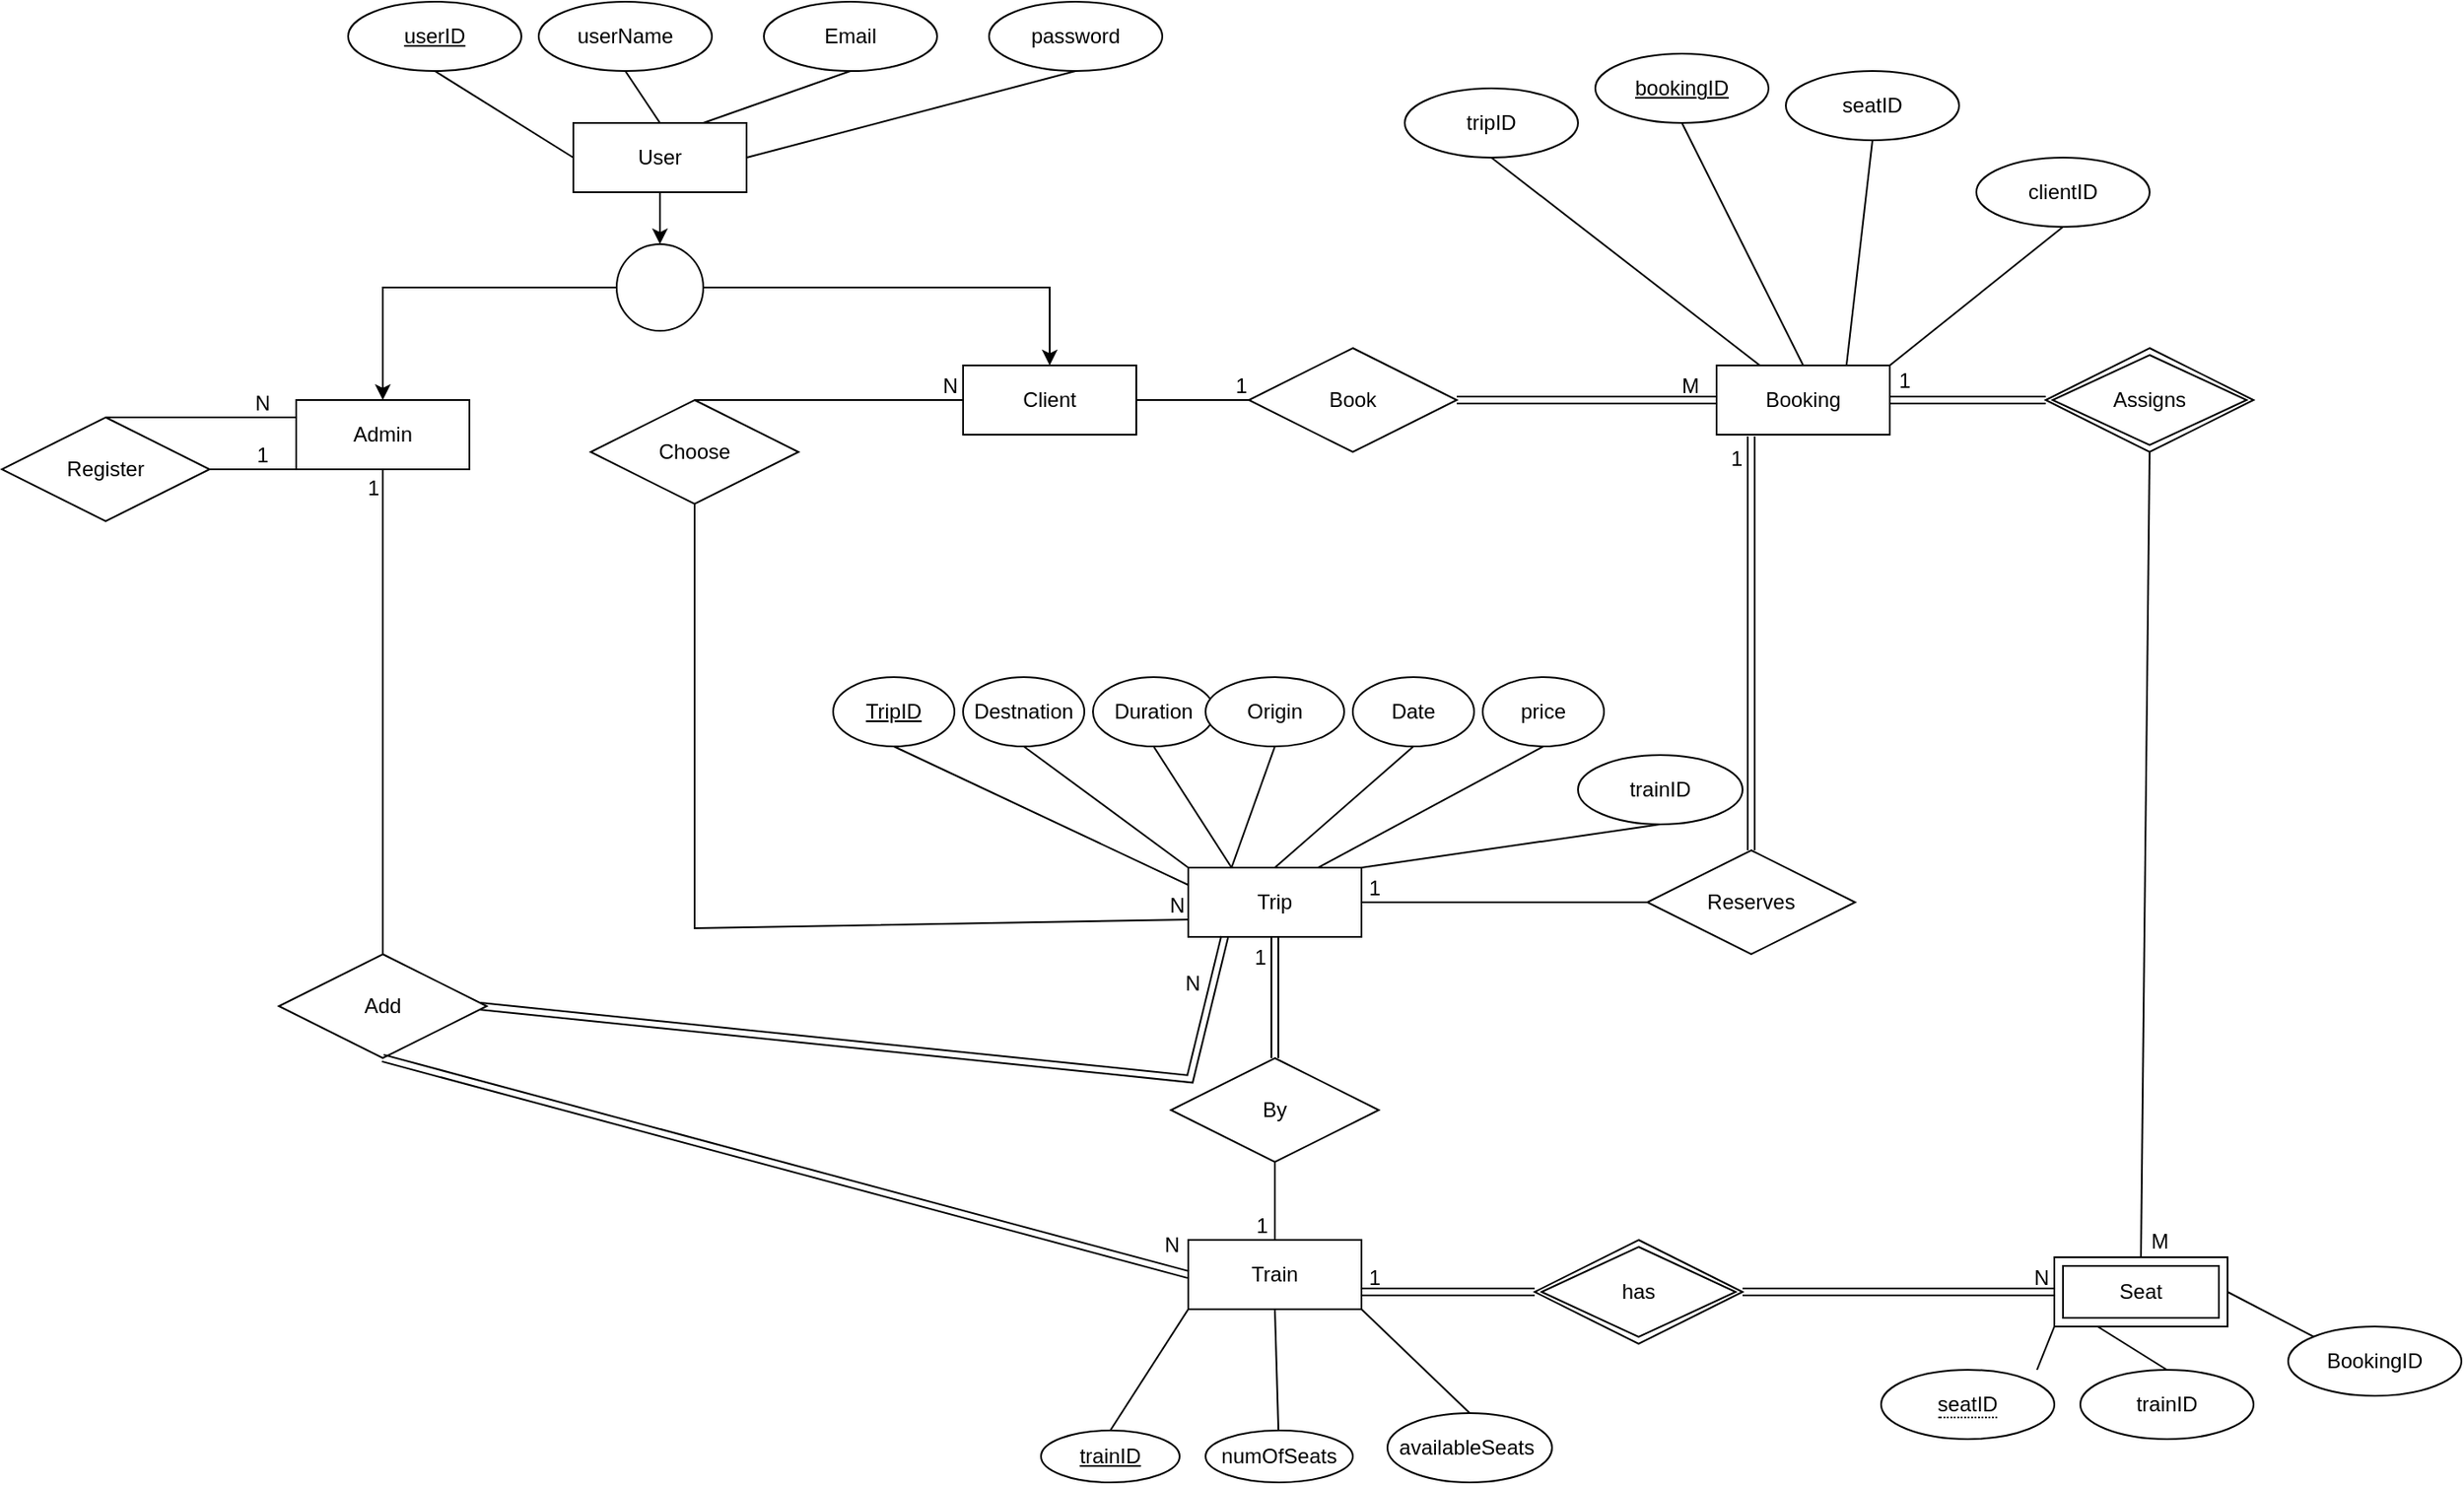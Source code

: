 <mxfile version="21.2.7" type="device">
  <diagram id="IZxlMKCJBanf-v_nbbIJ" name="Page-1">
    <mxGraphModel dx="2250" dy="833" grid="1" gridSize="10" guides="1" tooltips="1" connect="1" arrows="1" fold="1" page="1" pageScale="1" pageWidth="850" pageHeight="1100" math="0" shadow="0">
      <root>
        <mxCell id="0" />
        <mxCell id="1" parent="0" />
        <mxCell id="cAt9lcFB_h7orrg8snh9-18" value="Client" style="whiteSpace=wrap;html=1;align=center;" parent="1" vertex="1">
          <mxGeometry x="-105" y="355" width="100" height="40" as="geometry" />
        </mxCell>
        <mxCell id="cAt9lcFB_h7orrg8snh9-19" value="Admin" style="whiteSpace=wrap;html=1;align=center;" parent="1" vertex="1">
          <mxGeometry x="-490" y="375" width="100" height="40" as="geometry" />
        </mxCell>
        <mxCell id="cAt9lcFB_h7orrg8snh9-24" style="edgeStyle=orthogonalEdgeStyle;rounded=0;orthogonalLoop=1;jettySize=auto;html=1;" parent="1" source="cAt9lcFB_h7orrg8snh9-22" target="cAt9lcFB_h7orrg8snh9-23" edge="1">
          <mxGeometry relative="1" as="geometry" />
        </mxCell>
        <mxCell id="cAt9lcFB_h7orrg8snh9-22" value="User" style="whiteSpace=wrap;html=1;align=center;" parent="1" vertex="1">
          <mxGeometry x="-330" y="215" width="100" height="40" as="geometry" />
        </mxCell>
        <mxCell id="cAt9lcFB_h7orrg8snh9-25" style="edgeStyle=orthogonalEdgeStyle;rounded=0;orthogonalLoop=1;jettySize=auto;html=1;" parent="1" source="cAt9lcFB_h7orrg8snh9-23" target="cAt9lcFB_h7orrg8snh9-19" edge="1">
          <mxGeometry relative="1" as="geometry" />
        </mxCell>
        <mxCell id="cAt9lcFB_h7orrg8snh9-26" style="edgeStyle=orthogonalEdgeStyle;rounded=0;orthogonalLoop=1;jettySize=auto;html=1;entryX=0.5;entryY=0;entryDx=0;entryDy=0;" parent="1" source="cAt9lcFB_h7orrg8snh9-23" target="cAt9lcFB_h7orrg8snh9-18" edge="1">
          <mxGeometry relative="1" as="geometry" />
        </mxCell>
        <mxCell id="cAt9lcFB_h7orrg8snh9-23" value="" style="verticalLabelPosition=bottom;verticalAlign=top;html=1;shape=mxgraph.flowchart.on-page_reference;" parent="1" vertex="1">
          <mxGeometry x="-305" y="285" width="50" height="50" as="geometry" />
        </mxCell>
        <mxCell id="cAt9lcFB_h7orrg8snh9-28" value="Booking" style="whiteSpace=wrap;html=1;align=center;" parent="1" vertex="1">
          <mxGeometry x="330" y="355" width="100" height="40" as="geometry" />
        </mxCell>
        <mxCell id="cAt9lcFB_h7orrg8snh9-29" value="Trip" style="whiteSpace=wrap;html=1;align=center;" parent="1" vertex="1">
          <mxGeometry x="25" y="645" width="100" height="40" as="geometry" />
        </mxCell>
        <mxCell id="cAt9lcFB_h7orrg8snh9-30" value="Train" style="whiteSpace=wrap;html=1;align=center;" parent="1" vertex="1">
          <mxGeometry x="25" y="860" width="100" height="40" as="geometry" />
        </mxCell>
        <mxCell id="cAt9lcFB_h7orrg8snh9-36" value="Book" style="shape=rhombus;perimeter=rhombusPerimeter;whiteSpace=wrap;html=1;align=center;" parent="1" vertex="1">
          <mxGeometry x="60" y="345" width="120" height="60" as="geometry" />
        </mxCell>
        <mxCell id="cAt9lcFB_h7orrg8snh9-44" value="userName" style="ellipse;whiteSpace=wrap;html=1;align=center;" parent="1" vertex="1">
          <mxGeometry x="-350" y="145" width="100" height="40" as="geometry" />
        </mxCell>
        <mxCell id="cAt9lcFB_h7orrg8snh9-45" value="userID" style="ellipse;whiteSpace=wrap;html=1;align=center;fontStyle=4;" parent="1" vertex="1">
          <mxGeometry x="-460" y="145" width="100" height="40" as="geometry" />
        </mxCell>
        <mxCell id="cAt9lcFB_h7orrg8snh9-46" value="Email" style="ellipse;whiteSpace=wrap;html=1;align=center;" parent="1" vertex="1">
          <mxGeometry x="-220" y="145" width="100" height="40" as="geometry" />
        </mxCell>
        <mxCell id="cAt9lcFB_h7orrg8snh9-47" value="password" style="ellipse;whiteSpace=wrap;html=1;align=center;" parent="1" vertex="1">
          <mxGeometry x="-90" y="145" width="100" height="40" as="geometry" />
        </mxCell>
        <mxCell id="cAt9lcFB_h7orrg8snh9-51" value="" style="endArrow=none;html=1;rounded=0;entryX=0.5;entryY=1;entryDx=0;entryDy=0;" parent="1" target="cAt9lcFB_h7orrg8snh9-45" edge="1">
          <mxGeometry relative="1" as="geometry">
            <mxPoint x="-330" y="235" as="sourcePoint" />
            <mxPoint x="-360" y="195" as="targetPoint" />
          </mxGeometry>
        </mxCell>
        <mxCell id="cAt9lcFB_h7orrg8snh9-53" value="" style="endArrow=none;html=1;rounded=0;entryX=0.5;entryY=1;entryDx=0;entryDy=0;exitX=0.5;exitY=0;exitDx=0;exitDy=0;" parent="1" source="cAt9lcFB_h7orrg8snh9-22" target="cAt9lcFB_h7orrg8snh9-44" edge="1">
          <mxGeometry relative="1" as="geometry">
            <mxPoint x="-305" y="215" as="sourcePoint" />
            <mxPoint x="-365" y="195" as="targetPoint" />
          </mxGeometry>
        </mxCell>
        <mxCell id="cAt9lcFB_h7orrg8snh9-54" value="" style="endArrow=none;html=1;rounded=0;entryX=0.5;entryY=1;entryDx=0;entryDy=0;exitX=0.75;exitY=0;exitDx=0;exitDy=0;" parent="1" source="cAt9lcFB_h7orrg8snh9-22" target="cAt9lcFB_h7orrg8snh9-46" edge="1">
          <mxGeometry relative="1" as="geometry">
            <mxPoint x="-295" y="225" as="sourcePoint" />
            <mxPoint x="-290" y="195" as="targetPoint" />
          </mxGeometry>
        </mxCell>
        <mxCell id="cAt9lcFB_h7orrg8snh9-55" value="" style="endArrow=none;html=1;rounded=0;entryX=0.5;entryY=1;entryDx=0;entryDy=0;exitX=0.75;exitY=0;exitDx=0;exitDy=0;" parent="1" target="cAt9lcFB_h7orrg8snh9-47" edge="1">
          <mxGeometry relative="1" as="geometry">
            <mxPoint x="-230" y="235" as="sourcePoint" />
            <mxPoint x="-145" y="205" as="targetPoint" />
          </mxGeometry>
        </mxCell>
        <mxCell id="cAt9lcFB_h7orrg8snh9-57" value="seatID" style="ellipse;whiteSpace=wrap;html=1;align=center;" parent="1" vertex="1">
          <mxGeometry x="370" y="185" width="100" height="40" as="geometry" />
        </mxCell>
        <mxCell id="cAt9lcFB_h7orrg8snh9-59" value="bookingID" style="ellipse;whiteSpace=wrap;html=1;align=center;fontStyle=4;" parent="1" vertex="1">
          <mxGeometry x="260" y="175" width="100" height="40" as="geometry" />
        </mxCell>
        <mxCell id="cAt9lcFB_h7orrg8snh9-60" value="tripID" style="ellipse;whiteSpace=wrap;html=1;align=center;" parent="1" vertex="1">
          <mxGeometry x="150" y="195" width="100" height="40" as="geometry" />
        </mxCell>
        <mxCell id="cAt9lcFB_h7orrg8snh9-69" value="" style="endArrow=none;html=1;rounded=0;exitX=0.5;exitY=1;exitDx=0;exitDy=0;entryX=0.25;entryY=0;entryDx=0;entryDy=0;" parent="1" source="cAt9lcFB_h7orrg8snh9-60" target="cAt9lcFB_h7orrg8snh9-28" edge="1">
          <mxGeometry relative="1" as="geometry">
            <mxPoint x="265" y="329" as="sourcePoint" />
            <mxPoint x="300" y="365" as="targetPoint" />
          </mxGeometry>
        </mxCell>
        <mxCell id="cAt9lcFB_h7orrg8snh9-70" value="" style="endArrow=none;html=1;rounded=0;exitX=0.5;exitY=1;exitDx=0;exitDy=0;entryX=0.5;entryY=0;entryDx=0;entryDy=0;" parent="1" source="cAt9lcFB_h7orrg8snh9-59" target="cAt9lcFB_h7orrg8snh9-28" edge="1">
          <mxGeometry relative="1" as="geometry">
            <mxPoint x="340" y="335" as="sourcePoint" />
            <mxPoint x="350" y="365" as="targetPoint" />
          </mxGeometry>
        </mxCell>
        <mxCell id="cAt9lcFB_h7orrg8snh9-72" value="" style="endArrow=none;html=1;rounded=0;exitX=0.5;exitY=1;exitDx=0;exitDy=0;entryX=0.75;entryY=0;entryDx=0;entryDy=0;" parent="1" source="cAt9lcFB_h7orrg8snh9-57" target="cAt9lcFB_h7orrg8snh9-28" edge="1">
          <mxGeometry relative="1" as="geometry">
            <mxPoint x="450" y="335" as="sourcePoint" />
            <mxPoint x="400" y="365" as="targetPoint" />
          </mxGeometry>
        </mxCell>
        <mxCell id="cAt9lcFB_h7orrg8snh9-73" value="Add" style="shape=rhombus;perimeter=rhombusPerimeter;whiteSpace=wrap;html=1;align=center;" parent="1" vertex="1">
          <mxGeometry x="-500" y="695" width="120" height="60" as="geometry" />
        </mxCell>
        <mxCell id="cAt9lcFB_h7orrg8snh9-94" value="Seat" style="shape=ext;margin=3;double=1;whiteSpace=wrap;html=1;align=center;" parent="1" vertex="1">
          <mxGeometry x="525" y="870" width="100" height="40" as="geometry" />
        </mxCell>
        <mxCell id="cAt9lcFB_h7orrg8snh9-95" value="has" style="shape=rhombus;double=1;perimeter=rhombusPerimeter;whiteSpace=wrap;html=1;align=center;" parent="1" vertex="1">
          <mxGeometry x="225" y="860" width="120" height="60" as="geometry" />
        </mxCell>
        <mxCell id="cAt9lcFB_h7orrg8snh9-100" value="Assigns" style="shape=rhombus;double=1;perimeter=rhombusPerimeter;whiteSpace=wrap;html=1;align=center;" parent="1" vertex="1">
          <mxGeometry x="520" y="345" width="120" height="60" as="geometry" />
        </mxCell>
        <mxCell id="cAt9lcFB_h7orrg8snh9-104" value="Reserves" style="shape=rhombus;perimeter=rhombusPerimeter;whiteSpace=wrap;html=1;align=center;" parent="1" vertex="1">
          <mxGeometry x="290" y="635" width="120" height="60" as="geometry" />
        </mxCell>
        <mxCell id="SJ0y8jaMTWIw3GRJQ2rV-9" value="TripID" style="ellipse;whiteSpace=wrap;html=1;align=center;fontStyle=4;" parent="1" vertex="1">
          <mxGeometry x="-180" y="535" width="70" height="40" as="geometry" />
        </mxCell>
        <mxCell id="SJ0y8jaMTWIw3GRJQ2rV-13" value="Destnation" style="ellipse;whiteSpace=wrap;html=1;align=center;" parent="1" vertex="1">
          <mxGeometry x="-105" y="535" width="70" height="40" as="geometry" />
        </mxCell>
        <mxCell id="SJ0y8jaMTWIw3GRJQ2rV-14" value="Duration" style="ellipse;whiteSpace=wrap;html=1;align=center;" parent="1" vertex="1">
          <mxGeometry x="-30" y="535" width="70" height="40" as="geometry" />
        </mxCell>
        <mxCell id="SJ0y8jaMTWIw3GRJQ2rV-15" value="Origin" style="ellipse;whiteSpace=wrap;html=1;align=center;" parent="1" vertex="1">
          <mxGeometry x="35" y="535" width="80" height="40" as="geometry" />
        </mxCell>
        <mxCell id="SJ0y8jaMTWIw3GRJQ2rV-16" value="clientID" style="ellipse;whiteSpace=wrap;html=1;align=center;" parent="1" vertex="1">
          <mxGeometry x="480" y="235" width="100" height="40" as="geometry" />
        </mxCell>
        <mxCell id="SJ0y8jaMTWIw3GRJQ2rV-17" value="" style="endArrow=none;html=1;rounded=0;exitX=0.5;exitY=1;exitDx=0;exitDy=0;entryX=1;entryY=0;entryDx=0;entryDy=0;" parent="1" source="SJ0y8jaMTWIw3GRJQ2rV-16" target="cAt9lcFB_h7orrg8snh9-28" edge="1">
          <mxGeometry relative="1" as="geometry">
            <mxPoint x="350" y="175" as="sourcePoint" />
            <mxPoint x="350" y="365" as="targetPoint" />
          </mxGeometry>
        </mxCell>
        <mxCell id="SJ0y8jaMTWIw3GRJQ2rV-18" value="Date" style="ellipse;whiteSpace=wrap;html=1;align=center;" parent="1" vertex="1">
          <mxGeometry x="120" y="535" width="70" height="40" as="geometry" />
        </mxCell>
        <mxCell id="SJ0y8jaMTWIw3GRJQ2rV-19" value="price" style="ellipse;whiteSpace=wrap;html=1;align=center;" parent="1" vertex="1">
          <mxGeometry x="195" y="535" width="70" height="40" as="geometry" />
        </mxCell>
        <mxCell id="SJ0y8jaMTWIw3GRJQ2rV-20" value="" style="endArrow=none;html=1;rounded=0;exitX=0.5;exitY=1;exitDx=0;exitDy=0;entryX=0;entryY=0.25;entryDx=0;entryDy=0;" parent="1" source="SJ0y8jaMTWIw3GRJQ2rV-9" target="cAt9lcFB_h7orrg8snh9-29" edge="1">
          <mxGeometry relative="1" as="geometry">
            <mxPoint x="-135" y="575" as="sourcePoint" />
            <mxPoint x="40" y="681" as="targetPoint" />
          </mxGeometry>
        </mxCell>
        <mxCell id="SJ0y8jaMTWIw3GRJQ2rV-21" value="" style="endArrow=none;html=1;rounded=0;exitX=0.5;exitY=1;exitDx=0;exitDy=0;entryX=0;entryY=0;entryDx=0;entryDy=0;" parent="1" source="SJ0y8jaMTWIw3GRJQ2rV-13" target="cAt9lcFB_h7orrg8snh9-29" edge="1">
          <mxGeometry relative="1" as="geometry">
            <mxPoint x="-50" y="399" as="sourcePoint" />
            <mxPoint x="125" y="505" as="targetPoint" />
          </mxGeometry>
        </mxCell>
        <mxCell id="SJ0y8jaMTWIw3GRJQ2rV-22" value="" style="endArrow=none;html=1;rounded=0;exitX=0.5;exitY=1;exitDx=0;exitDy=0;entryX=0.25;entryY=0;entryDx=0;entryDy=0;" parent="1" source="SJ0y8jaMTWIw3GRJQ2rV-14" target="cAt9lcFB_h7orrg8snh9-29" edge="1">
          <mxGeometry relative="1" as="geometry">
            <mxPoint x="-40" y="409" as="sourcePoint" />
            <mxPoint x="135" y="515" as="targetPoint" />
          </mxGeometry>
        </mxCell>
        <mxCell id="SJ0y8jaMTWIw3GRJQ2rV-23" value="" style="endArrow=none;html=1;rounded=0;exitX=0.5;exitY=1;exitDx=0;exitDy=0;entryX=0.25;entryY=0;entryDx=0;entryDy=0;" parent="1" source="SJ0y8jaMTWIw3GRJQ2rV-15" target="cAt9lcFB_h7orrg8snh9-29" edge="1">
          <mxGeometry relative="1" as="geometry">
            <mxPoint x="-30" y="419" as="sourcePoint" />
            <mxPoint x="145" y="525" as="targetPoint" />
          </mxGeometry>
        </mxCell>
        <mxCell id="SJ0y8jaMTWIw3GRJQ2rV-24" value="" style="endArrow=none;html=1;rounded=0;exitX=0.5;exitY=1;exitDx=0;exitDy=0;entryX=0.5;entryY=0;entryDx=0;entryDy=0;" parent="1" source="SJ0y8jaMTWIw3GRJQ2rV-18" target="cAt9lcFB_h7orrg8snh9-29" edge="1">
          <mxGeometry relative="1" as="geometry">
            <mxPoint x="-20" y="429" as="sourcePoint" />
            <mxPoint x="155" y="535" as="targetPoint" />
          </mxGeometry>
        </mxCell>
        <mxCell id="SJ0y8jaMTWIw3GRJQ2rV-25" value="" style="endArrow=none;html=1;rounded=0;exitX=0.5;exitY=1;exitDx=0;exitDy=0;entryX=0.75;entryY=0;entryDx=0;entryDy=0;" parent="1" source="SJ0y8jaMTWIw3GRJQ2rV-19" target="cAt9lcFB_h7orrg8snh9-29" edge="1">
          <mxGeometry relative="1" as="geometry">
            <mxPoint x="-10" y="439" as="sourcePoint" />
            <mxPoint x="165" y="545" as="targetPoint" />
          </mxGeometry>
        </mxCell>
        <mxCell id="SJ0y8jaMTWIw3GRJQ2rV-26" value="trainID" style="ellipse;whiteSpace=wrap;html=1;align=center;fontStyle=4;" parent="1" vertex="1">
          <mxGeometry x="-60" y="970" width="80" height="30" as="geometry" />
        </mxCell>
        <mxCell id="SJ0y8jaMTWIw3GRJQ2rV-27" value="" style="endArrow=none;html=1;rounded=0;exitX=0;exitY=1;exitDx=0;exitDy=0;entryX=0.5;entryY=0;entryDx=0;entryDy=0;" parent="1" source="cAt9lcFB_h7orrg8snh9-30" target="SJ0y8jaMTWIw3GRJQ2rV-26" edge="1">
          <mxGeometry relative="1" as="geometry">
            <mxPoint x="95" y="614" as="sourcePoint" />
            <mxPoint x="270" y="720" as="targetPoint" />
          </mxGeometry>
        </mxCell>
        <mxCell id="SJ0y8jaMTWIw3GRJQ2rV-29" value="numOfSeats" style="ellipse;whiteSpace=wrap;html=1;align=center;" parent="1" vertex="1">
          <mxGeometry x="35" y="970" width="85" height="30" as="geometry" />
        </mxCell>
        <mxCell id="SJ0y8jaMTWIw3GRJQ2rV-30" value="" style="endArrow=none;html=1;rounded=0;exitX=0.5;exitY=1;exitDx=0;exitDy=0;" parent="1" source="cAt9lcFB_h7orrg8snh9-30" target="SJ0y8jaMTWIw3GRJQ2rV-29" edge="1">
          <mxGeometry relative="1" as="geometry">
            <mxPoint x="185" y="750" as="sourcePoint" />
            <mxPoint x="180" y="820" as="targetPoint" />
          </mxGeometry>
        </mxCell>
        <mxCell id="SJ0y8jaMTWIw3GRJQ2rV-31" value="" style="endArrow=none;html=1;rounded=0;entryX=0.5;entryY=0;entryDx=0;entryDy=0;exitX=1;exitY=1;exitDx=0;exitDy=0;" parent="1" source="cAt9lcFB_h7orrg8snh9-30" target="SJ0y8jaMTWIw3GRJQ2rV-32" edge="1">
          <mxGeometry relative="1" as="geometry">
            <mxPoint x="130" y="910" as="sourcePoint" />
            <mxPoint x="155" y="980" as="targetPoint" />
          </mxGeometry>
        </mxCell>
        <mxCell id="SJ0y8jaMTWIw3GRJQ2rV-32" value="availableSeats&amp;nbsp;" style="ellipse;whiteSpace=wrap;html=1;align=center;" parent="1" vertex="1">
          <mxGeometry x="140" y="960" width="95" height="40" as="geometry" />
        </mxCell>
        <mxCell id="SJ0y8jaMTWIw3GRJQ2rV-33" value="&lt;span style=&quot;border-bottom: 1px dotted&quot;&gt;seatID&lt;/span&gt;" style="ellipse;whiteSpace=wrap;html=1;align=center;" parent="1" vertex="1">
          <mxGeometry x="425" y="935" width="100" height="40" as="geometry" />
        </mxCell>
        <mxCell id="SJ0y8jaMTWIw3GRJQ2rV-34" value="trainID" style="ellipse;whiteSpace=wrap;html=1;align=center;" parent="1" vertex="1">
          <mxGeometry x="540" y="935" width="100" height="40" as="geometry" />
        </mxCell>
        <mxCell id="SJ0y8jaMTWIw3GRJQ2rV-35" value="" style="endArrow=none;html=1;rounded=0;exitX=0;exitY=1;exitDx=0;exitDy=0;entryX=0.5;entryY=0;entryDx=0;entryDy=0;" parent="1" source="cAt9lcFB_h7orrg8snh9-94" edge="1">
          <mxGeometry relative="1" as="geometry">
            <mxPoint x="330" y="740" as="sourcePoint" />
            <mxPoint x="515" y="935.0" as="targetPoint" />
          </mxGeometry>
        </mxCell>
        <mxCell id="SJ0y8jaMTWIw3GRJQ2rV-37" value="" style="endArrow=none;html=1;rounded=0;entryX=0.5;entryY=0;entryDx=0;entryDy=0;exitX=0.25;exitY=1;exitDx=0;exitDy=0;" parent="1" source="cAt9lcFB_h7orrg8snh9-94" target="SJ0y8jaMTWIw3GRJQ2rV-34" edge="1">
          <mxGeometry relative="1" as="geometry">
            <mxPoint x="615" y="895" as="sourcePoint" />
            <mxPoint x="235" y="820" as="targetPoint" />
          </mxGeometry>
        </mxCell>
        <mxCell id="F5jp0IcAEOrsmcqlYZiM-2" value="" style="shape=link;html=1;rounded=0;entryX=0;entryY=0.5;entryDx=0;entryDy=0;exitX=0.5;exitY=1;exitDx=0;exitDy=0;" parent="1" source="cAt9lcFB_h7orrg8snh9-73" target="cAt9lcFB_h7orrg8snh9-30" edge="1">
          <mxGeometry relative="1" as="geometry">
            <mxPoint x="60" y="505" as="sourcePoint" />
            <mxPoint x="220" y="505" as="targetPoint" />
          </mxGeometry>
        </mxCell>
        <mxCell id="F5jp0IcAEOrsmcqlYZiM-3" value="N" style="resizable=0;html=1;whiteSpace=wrap;align=right;verticalAlign=bottom;" parent="F5jp0IcAEOrsmcqlYZiM-2" connectable="0" vertex="1">
          <mxGeometry x="1" relative="1" as="geometry">
            <mxPoint x="-3" y="-8" as="offset" />
          </mxGeometry>
        </mxCell>
        <mxCell id="F5jp0IcAEOrsmcqlYZiM-4" value="" style="shape=link;html=1;rounded=0;entryX=1;entryY=0.75;entryDx=0;entryDy=0;" parent="1" source="cAt9lcFB_h7orrg8snh9-95" target="cAt9lcFB_h7orrg8snh9-30" edge="1">
          <mxGeometry relative="1" as="geometry">
            <mxPoint x="-25" y="720" as="sourcePoint" />
            <mxPoint x="135" y="720" as="targetPoint" />
          </mxGeometry>
        </mxCell>
        <mxCell id="F5jp0IcAEOrsmcqlYZiM-5" value="1" style="resizable=0;html=1;whiteSpace=wrap;align=right;verticalAlign=bottom;" parent="F5jp0IcAEOrsmcqlYZiM-4" connectable="0" vertex="1">
          <mxGeometry x="1" relative="1" as="geometry">
            <mxPoint x="12" as="offset" />
          </mxGeometry>
        </mxCell>
        <mxCell id="F5jp0IcAEOrsmcqlYZiM-8" value="" style="shape=link;html=1;rounded=0;entryX=0;entryY=0.5;entryDx=0;entryDy=0;exitX=1;exitY=0.5;exitDx=0;exitDy=0;" parent="1" source="cAt9lcFB_h7orrg8snh9-95" target="cAt9lcFB_h7orrg8snh9-94" edge="1">
          <mxGeometry relative="1" as="geometry">
            <mxPoint x="-25" y="720" as="sourcePoint" />
            <mxPoint x="135" y="720" as="targetPoint" />
          </mxGeometry>
        </mxCell>
        <mxCell id="F5jp0IcAEOrsmcqlYZiM-9" value="N" style="resizable=0;html=1;whiteSpace=wrap;align=right;verticalAlign=bottom;" parent="F5jp0IcAEOrsmcqlYZiM-8" connectable="0" vertex="1">
          <mxGeometry x="1" relative="1" as="geometry">
            <mxPoint x="-2" as="offset" />
          </mxGeometry>
        </mxCell>
        <mxCell id="F5jp0IcAEOrsmcqlYZiM-10" value="" style="shape=link;html=1;rounded=0;entryX=0.25;entryY=1;entryDx=0;entryDy=0;exitX=1;exitY=0.5;exitDx=0;exitDy=0;" parent="1" edge="1">
          <mxGeometry relative="1" as="geometry">
            <mxPoint x="-384" y="725" as="sourcePoint" />
            <mxPoint x="46" y="685" as="targetPoint" />
            <Array as="points">
              <mxPoint x="26" y="767" />
            </Array>
          </mxGeometry>
        </mxCell>
        <mxCell id="F5jp0IcAEOrsmcqlYZiM-14" value="" style="endArrow=none;html=1;rounded=0;entryX=0.5;entryY=1;entryDx=0;entryDy=0;" parent="1" source="cAt9lcFB_h7orrg8snh9-73" target="cAt9lcFB_h7orrg8snh9-19" edge="1">
          <mxGeometry relative="1" as="geometry">
            <mxPoint x="-70" y="640" as="sourcePoint" />
            <mxPoint x="90" y="640" as="targetPoint" />
          </mxGeometry>
        </mxCell>
        <mxCell id="F5jp0IcAEOrsmcqlYZiM-15" value="1" style="resizable=0;html=1;whiteSpace=wrap;align=right;verticalAlign=bottom;" parent="F5jp0IcAEOrsmcqlYZiM-14" connectable="0" vertex="1">
          <mxGeometry x="1" relative="1" as="geometry">
            <mxPoint x="-1" y="19" as="offset" />
          </mxGeometry>
        </mxCell>
        <mxCell id="F5jp0IcAEOrsmcqlYZiM-18" value="" style="shape=link;html=1;rounded=0;entryX=1;entryY=0.5;entryDx=0;entryDy=0;exitX=0;exitY=0.5;exitDx=0;exitDy=0;" parent="1" source="cAt9lcFB_h7orrg8snh9-100" target="cAt9lcFB_h7orrg8snh9-28" edge="1">
          <mxGeometry relative="1" as="geometry">
            <mxPoint x="710" y="440" as="sourcePoint" />
            <mxPoint x="140" y="620" as="targetPoint" />
          </mxGeometry>
        </mxCell>
        <mxCell id="F5jp0IcAEOrsmcqlYZiM-19" value="1" style="resizable=0;html=1;whiteSpace=wrap;align=right;verticalAlign=bottom;" parent="F5jp0IcAEOrsmcqlYZiM-18" connectable="0" vertex="1">
          <mxGeometry x="1" relative="1" as="geometry">
            <mxPoint x="13" y="-3" as="offset" />
          </mxGeometry>
        </mxCell>
        <mxCell id="F5jp0IcAEOrsmcqlYZiM-21" value="" style="shape=link;html=1;rounded=0;exitX=0.5;exitY=0;exitDx=0;exitDy=0;" parent="1" source="cAt9lcFB_h7orrg8snh9-104" edge="1">
          <mxGeometry relative="1" as="geometry">
            <mxPoint x="350" y="631" as="sourcePoint" />
            <mxPoint x="350" y="396" as="targetPoint" />
          </mxGeometry>
        </mxCell>
        <mxCell id="F5jp0IcAEOrsmcqlYZiM-22" value="1" style="resizable=0;html=1;whiteSpace=wrap;align=right;verticalAlign=bottom;" parent="F5jp0IcAEOrsmcqlYZiM-21" connectable="0" vertex="1">
          <mxGeometry x="1" relative="1" as="geometry">
            <mxPoint x="-4" y="21" as="offset" />
          </mxGeometry>
        </mxCell>
        <mxCell id="F5jp0IcAEOrsmcqlYZiM-24" value="" style="endArrow=none;html=1;rounded=0;entryX=1;entryY=0.5;entryDx=0;entryDy=0;exitX=0;exitY=0.5;exitDx=0;exitDy=0;" parent="1" source="cAt9lcFB_h7orrg8snh9-104" target="cAt9lcFB_h7orrg8snh9-29" edge="1">
          <mxGeometry relative="1" as="geometry">
            <mxPoint x="-60" y="620" as="sourcePoint" />
            <mxPoint x="100" y="620" as="targetPoint" />
          </mxGeometry>
        </mxCell>
        <mxCell id="F5jp0IcAEOrsmcqlYZiM-25" value="1" style="resizable=0;html=1;whiteSpace=wrap;align=right;verticalAlign=bottom;" parent="F5jp0IcAEOrsmcqlYZiM-24" connectable="0" vertex="1">
          <mxGeometry x="1" relative="1" as="geometry">
            <mxPoint x="12" as="offset" />
          </mxGeometry>
        </mxCell>
        <mxCell id="F5jp0IcAEOrsmcqlYZiM-26" value="" style="endArrow=none;html=1;rounded=0;entryX=0.5;entryY=0;entryDx=0;entryDy=0;exitX=0.5;exitY=1;exitDx=0;exitDy=0;" parent="1" source="cAt9lcFB_h7orrg8snh9-100" target="cAt9lcFB_h7orrg8snh9-94" edge="1">
          <mxGeometry relative="1" as="geometry">
            <mxPoint x="-60" y="620" as="sourcePoint" />
            <mxPoint x="100" y="620" as="targetPoint" />
          </mxGeometry>
        </mxCell>
        <mxCell id="F5jp0IcAEOrsmcqlYZiM-27" value="M" style="resizable=0;html=1;whiteSpace=wrap;align=right;verticalAlign=bottom;" parent="F5jp0IcAEOrsmcqlYZiM-26" connectable="0" vertex="1">
          <mxGeometry x="1" relative="1" as="geometry">
            <mxPoint x="17" as="offset" />
          </mxGeometry>
        </mxCell>
        <mxCell id="F5jp0IcAEOrsmcqlYZiM-32" value="" style="shape=link;html=1;rounded=0;exitX=1;exitY=0.5;exitDx=0;exitDy=0;" parent="1" source="cAt9lcFB_h7orrg8snh9-36" edge="1">
          <mxGeometry relative="1" as="geometry">
            <mxPoint x="10" y="530" as="sourcePoint" />
            <mxPoint x="330" y="375" as="targetPoint" />
          </mxGeometry>
        </mxCell>
        <mxCell id="F5jp0IcAEOrsmcqlYZiM-33" value="M" style="resizable=0;html=1;whiteSpace=wrap;align=right;verticalAlign=bottom;" parent="F5jp0IcAEOrsmcqlYZiM-32" connectable="0" vertex="1">
          <mxGeometry x="1" relative="1" as="geometry">
            <mxPoint x="-9" as="offset" />
          </mxGeometry>
        </mxCell>
        <mxCell id="F5jp0IcAEOrsmcqlYZiM-36" value="N" style="resizable=0;html=1;whiteSpace=wrap;align=right;verticalAlign=bottom;" parent="1" connectable="0" vertex="1">
          <mxGeometry x="150" y="860.0" as="geometry">
            <mxPoint x="-117" y="-140" as="offset" />
          </mxGeometry>
        </mxCell>
        <mxCell id="F5jp0IcAEOrsmcqlYZiM-38" value="" style="endArrow=none;html=1;rounded=0;entryX=0;entryY=0.5;entryDx=0;entryDy=0;exitX=1;exitY=0.5;exitDx=0;exitDy=0;" parent="1" source="cAt9lcFB_h7orrg8snh9-18" target="cAt9lcFB_h7orrg8snh9-36" edge="1">
          <mxGeometry relative="1" as="geometry">
            <mxPoint x="40" y="510" as="sourcePoint" />
            <mxPoint x="200" y="510" as="targetPoint" />
          </mxGeometry>
        </mxCell>
        <mxCell id="F5jp0IcAEOrsmcqlYZiM-39" value="1" style="resizable=0;html=1;whiteSpace=wrap;align=right;verticalAlign=bottom;" parent="F5jp0IcAEOrsmcqlYZiM-38" connectable="0" vertex="1">
          <mxGeometry x="1" relative="1" as="geometry" />
        </mxCell>
        <mxCell id="wr5w-mMTycUevZ-Zn1zt-2" value="" style="endArrow=none;html=1;rounded=0;entryX=0.5;entryY=1;entryDx=0;entryDy=0;exitX=1;exitY=0;exitDx=0;exitDy=0;" parent="1" source="cAt9lcFB_h7orrg8snh9-29" target="wr5w-mMTycUevZ-Zn1zt-3" edge="1">
          <mxGeometry relative="1" as="geometry">
            <mxPoint x="127.5" y="645.0" as="sourcePoint" />
            <mxPoint x="155" y="720" as="targetPoint" />
          </mxGeometry>
        </mxCell>
        <mxCell id="wr5w-mMTycUevZ-Zn1zt-3" value="trainID" style="ellipse;whiteSpace=wrap;html=1;align=center;" parent="1" vertex="1">
          <mxGeometry x="250" y="580" width="95" height="40" as="geometry" />
        </mxCell>
        <mxCell id="wr5w-mMTycUevZ-Zn1zt-4" value="By" style="shape=rhombus;perimeter=rhombusPerimeter;whiteSpace=wrap;html=1;align=center;" parent="1" vertex="1">
          <mxGeometry x="15" y="755" width="120" height="60" as="geometry" />
        </mxCell>
        <mxCell id="wr5w-mMTycUevZ-Zn1zt-7" value="" style="shape=link;html=1;rounded=0;entryX=0.5;entryY=1;entryDx=0;entryDy=0;exitX=0.5;exitY=0;exitDx=0;exitDy=0;" parent="1" source="wr5w-mMTycUevZ-Zn1zt-4" target="cAt9lcFB_h7orrg8snh9-29" edge="1">
          <mxGeometry relative="1" as="geometry">
            <mxPoint x="50" y="790" as="sourcePoint" />
            <mxPoint x="210" y="790" as="targetPoint" />
          </mxGeometry>
        </mxCell>
        <mxCell id="wr5w-mMTycUevZ-Zn1zt-8" value="1" style="resizable=0;html=1;whiteSpace=wrap;align=right;verticalAlign=bottom;" parent="wr5w-mMTycUevZ-Zn1zt-7" connectable="0" vertex="1">
          <mxGeometry x="1" relative="1" as="geometry">
            <mxPoint x="-4" y="20" as="offset" />
          </mxGeometry>
        </mxCell>
        <mxCell id="wr5w-mMTycUevZ-Zn1zt-11" value="" style="endArrow=none;html=1;rounded=0;entryX=0.5;entryY=0;entryDx=0;entryDy=0;exitX=0.5;exitY=1;exitDx=0;exitDy=0;" parent="1" source="wr5w-mMTycUevZ-Zn1zt-4" target="cAt9lcFB_h7orrg8snh9-30" edge="1">
          <mxGeometry relative="1" as="geometry">
            <mxPoint x="-70" y="680" as="sourcePoint" />
            <mxPoint x="90" y="680" as="targetPoint" />
          </mxGeometry>
        </mxCell>
        <mxCell id="wr5w-mMTycUevZ-Zn1zt-12" value="1" style="resizable=0;html=1;whiteSpace=wrap;align=right;verticalAlign=bottom;" parent="wr5w-mMTycUevZ-Zn1zt-11" connectable="0" vertex="1">
          <mxGeometry x="1" relative="1" as="geometry">
            <mxPoint x="-3" as="offset" />
          </mxGeometry>
        </mxCell>
        <mxCell id="s6nfA1j2drmr5ukAhDH0-2" value="Register" style="shape=rhombus;perimeter=rhombusPerimeter;whiteSpace=wrap;html=1;align=center;" parent="1" vertex="1">
          <mxGeometry x="-660" y="385" width="120" height="60" as="geometry" />
        </mxCell>
        <mxCell id="s6nfA1j2drmr5ukAhDH0-3" value="" style="endArrow=none;html=1;rounded=0;entryX=0.25;entryY=1;entryDx=0;entryDy=0;exitX=1;exitY=0.5;exitDx=0;exitDy=0;" parent="1" source="s6nfA1j2drmr5ukAhDH0-2" target="cAt9lcFB_h7orrg8snh9-19" edge="1">
          <mxGeometry relative="1" as="geometry">
            <mxPoint x="-600" y="440" as="sourcePoint" />
            <mxPoint x="-90" y="480" as="targetPoint" />
          </mxGeometry>
        </mxCell>
        <mxCell id="s6nfA1j2drmr5ukAhDH0-4" value="1" style="resizable=0;html=1;whiteSpace=wrap;align=right;verticalAlign=bottom;" parent="s6nfA1j2drmr5ukAhDH0-3" connectable="0" vertex="1">
          <mxGeometry x="1" relative="1" as="geometry">
            <mxPoint x="-40" as="offset" />
          </mxGeometry>
        </mxCell>
        <mxCell id="s6nfA1j2drmr5ukAhDH0-5" value="" style="endArrow=none;html=1;rounded=0;entryX=0;entryY=0.25;entryDx=0;entryDy=0;exitX=0.5;exitY=0;exitDx=0;exitDy=0;" parent="1" source="s6nfA1j2drmr5ukAhDH0-2" target="cAt9lcFB_h7orrg8snh9-19" edge="1">
          <mxGeometry relative="1" as="geometry">
            <mxPoint x="-80" y="480" as="sourcePoint" />
            <mxPoint x="80" y="480" as="targetPoint" />
          </mxGeometry>
        </mxCell>
        <mxCell id="s6nfA1j2drmr5ukAhDH0-6" value="N" style="resizable=0;html=1;whiteSpace=wrap;align=right;verticalAlign=bottom;" parent="s6nfA1j2drmr5ukAhDH0-5" connectable="0" vertex="1">
          <mxGeometry x="1" relative="1" as="geometry">
            <mxPoint x="-14" as="offset" />
          </mxGeometry>
        </mxCell>
        <mxCell id="s6nfA1j2drmr5ukAhDH0-11" value="BookingID" style="ellipse;whiteSpace=wrap;html=1;align=center;" parent="1" vertex="1">
          <mxGeometry x="660" y="910" width="100" height="40" as="geometry" />
        </mxCell>
        <mxCell id="s6nfA1j2drmr5ukAhDH0-12" value="" style="endArrow=none;html=1;rounded=0;entryX=1;entryY=0.5;entryDx=0;entryDy=0;exitX=0;exitY=0;exitDx=0;exitDy=0;" parent="1" source="s6nfA1j2drmr5ukAhDH0-11" target="cAt9lcFB_h7orrg8snh9-94" edge="1">
          <mxGeometry relative="1" as="geometry">
            <mxPoint x="10" y="670" as="sourcePoint" />
            <mxPoint x="170" y="670" as="targetPoint" />
          </mxGeometry>
        </mxCell>
        <mxCell id="Yii7B8U4m6WOWpDxo8xm-1" value="" style="endArrow=none;html=1;rounded=0;entryX=0;entryY=0.5;entryDx=0;entryDy=0;exitX=0.5;exitY=0;exitDx=0;exitDy=0;" edge="1" parent="1" source="Yii7B8U4m6WOWpDxo8xm-3" target="cAt9lcFB_h7orrg8snh9-18">
          <mxGeometry relative="1" as="geometry">
            <mxPoint x="-250" y="375" as="sourcePoint" />
            <mxPoint x="20" y="590" as="targetPoint" />
          </mxGeometry>
        </mxCell>
        <mxCell id="Yii7B8U4m6WOWpDxo8xm-2" value="N" style="resizable=0;html=1;whiteSpace=wrap;align=right;verticalAlign=bottom;" connectable="0" vertex="1" parent="Yii7B8U4m6WOWpDxo8xm-1">
          <mxGeometry x="1" relative="1" as="geometry">
            <mxPoint x="-2" as="offset" />
          </mxGeometry>
        </mxCell>
        <mxCell id="Yii7B8U4m6WOWpDxo8xm-3" value="Choose" style="shape=rhombus;perimeter=rhombusPerimeter;whiteSpace=wrap;html=1;align=center;" vertex="1" parent="1">
          <mxGeometry x="-320" y="375" width="120" height="60" as="geometry" />
        </mxCell>
        <mxCell id="Yii7B8U4m6WOWpDxo8xm-4" value="" style="endArrow=none;html=1;rounded=0;entryX=0;entryY=0.75;entryDx=0;entryDy=0;exitX=0.5;exitY=1;exitDx=0;exitDy=0;" edge="1" parent="1" source="Yii7B8U4m6WOWpDxo8xm-3" target="cAt9lcFB_h7orrg8snh9-29">
          <mxGeometry relative="1" as="geometry">
            <mxPoint x="-250" y="670" as="sourcePoint" />
            <mxPoint x="20" y="590" as="targetPoint" />
            <Array as="points">
              <mxPoint x="-260" y="680" />
            </Array>
          </mxGeometry>
        </mxCell>
        <mxCell id="Yii7B8U4m6WOWpDxo8xm-5" value="N" style="resizable=0;html=1;whiteSpace=wrap;align=right;verticalAlign=bottom;" connectable="0" vertex="1" parent="Yii7B8U4m6WOWpDxo8xm-4">
          <mxGeometry x="1" relative="1" as="geometry" />
        </mxCell>
      </root>
    </mxGraphModel>
  </diagram>
</mxfile>
